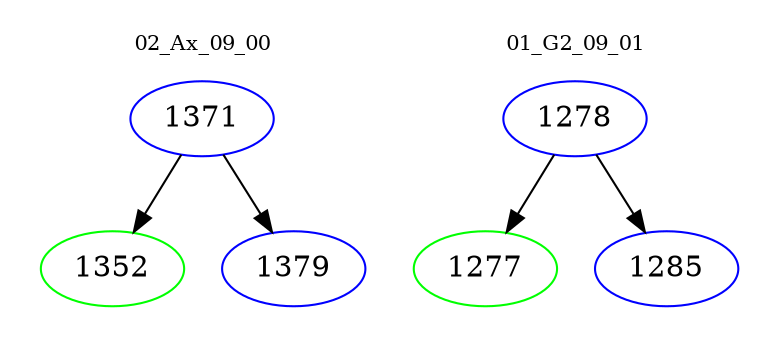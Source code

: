digraph{
subgraph cluster_0 {
color = white
label = "02_Ax_09_00";
fontsize=10;
T0_1371 [label="1371", color="blue"]
T0_1371 -> T0_1352 [color="black"]
T0_1352 [label="1352", color="green"]
T0_1371 -> T0_1379 [color="black"]
T0_1379 [label="1379", color="blue"]
}
subgraph cluster_1 {
color = white
label = "01_G2_09_01";
fontsize=10;
T1_1278 [label="1278", color="blue"]
T1_1278 -> T1_1277 [color="black"]
T1_1277 [label="1277", color="green"]
T1_1278 -> T1_1285 [color="black"]
T1_1285 [label="1285", color="blue"]
}
}
